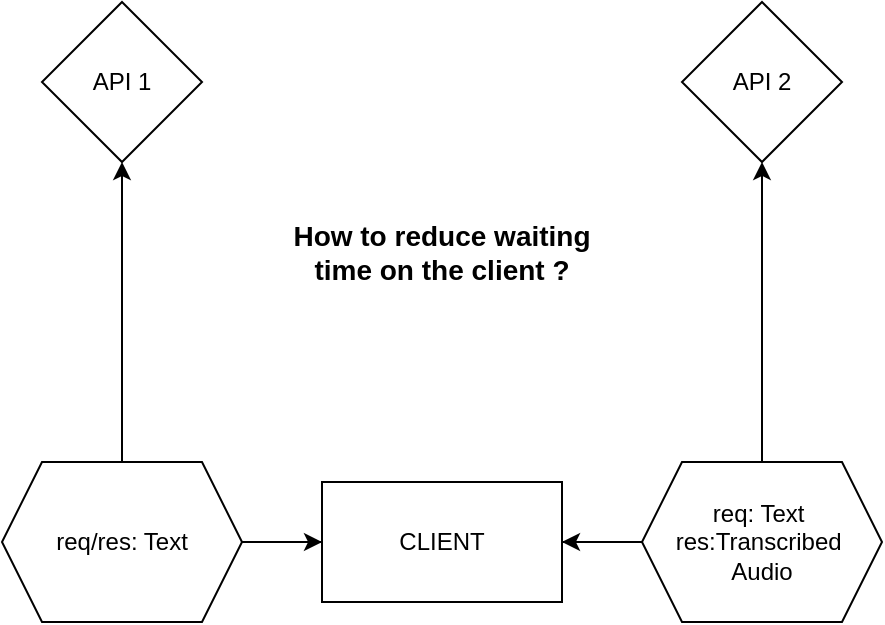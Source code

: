 <mxfile version="24.2.5" type="github">
  <diagram name="Страница — 1" id="Yu0iMR2IUlxV8wK-VmuY">
    <mxGraphModel dx="1434" dy="810" grid="1" gridSize="10" guides="1" tooltips="1" connect="1" arrows="1" fold="1" page="1" pageScale="1" pageWidth="827" pageHeight="1169" math="0" shadow="0">
      <root>
        <mxCell id="0" />
        <mxCell id="1" parent="0" />
        <mxCell id="uYK3HDB5RP-4Jm5CZakB-5" style="edgeStyle=orthogonalEdgeStyle;rounded=0;orthogonalLoop=1;jettySize=auto;html=1;exitX=0;exitY=0.5;exitDx=0;exitDy=0;entryX=0.5;entryY=1;entryDx=0;entryDy=0;" edge="1" parent="1" source="uYK3HDB5RP-4Jm5CZakB-1" target="uYK3HDB5RP-4Jm5CZakB-4">
          <mxGeometry relative="1" as="geometry" />
        </mxCell>
        <mxCell id="uYK3HDB5RP-4Jm5CZakB-8" style="edgeStyle=orthogonalEdgeStyle;rounded=0;orthogonalLoop=1;jettySize=auto;html=1;exitX=1;exitY=0.5;exitDx=0;exitDy=0;entryX=0.5;entryY=1;entryDx=0;entryDy=0;" edge="1" parent="1" source="uYK3HDB5RP-4Jm5CZakB-1" target="uYK3HDB5RP-4Jm5CZakB-3">
          <mxGeometry relative="1" as="geometry" />
        </mxCell>
        <mxCell id="uYK3HDB5RP-4Jm5CZakB-1" value="CLIENT" style="rounded=0;whiteSpace=wrap;html=1;" vertex="1" parent="1">
          <mxGeometry x="340" y="400" width="120" height="60" as="geometry" />
        </mxCell>
        <mxCell id="uYK3HDB5RP-4Jm5CZakB-3" value="API 2" style="rhombus;whiteSpace=wrap;html=1;" vertex="1" parent="1">
          <mxGeometry x="520" y="160" width="80" height="80" as="geometry" />
        </mxCell>
        <mxCell id="uYK3HDB5RP-4Jm5CZakB-4" value="API 1" style="rhombus;whiteSpace=wrap;html=1;" vertex="1" parent="1">
          <mxGeometry x="200" y="160" width="80" height="80" as="geometry" />
        </mxCell>
        <mxCell id="uYK3HDB5RP-4Jm5CZakB-7" value="" style="edgeStyle=orthogonalEdgeStyle;rounded=0;orthogonalLoop=1;jettySize=auto;html=1;" edge="1" parent="1" source="uYK3HDB5RP-4Jm5CZakB-6" target="uYK3HDB5RP-4Jm5CZakB-1">
          <mxGeometry relative="1" as="geometry" />
        </mxCell>
        <mxCell id="uYK3HDB5RP-4Jm5CZakB-6" value="req/res: Text" style="shape=hexagon;perimeter=hexagonPerimeter2;whiteSpace=wrap;html=1;fixedSize=1;" vertex="1" parent="1">
          <mxGeometry x="180" y="390" width="120" height="80" as="geometry" />
        </mxCell>
        <mxCell id="uYK3HDB5RP-4Jm5CZakB-11" value="" style="edgeStyle=orthogonalEdgeStyle;rounded=0;orthogonalLoop=1;jettySize=auto;html=1;" edge="1" parent="1" source="uYK3HDB5RP-4Jm5CZakB-9" target="uYK3HDB5RP-4Jm5CZakB-1">
          <mxGeometry relative="1" as="geometry" />
        </mxCell>
        <mxCell id="uYK3HDB5RP-4Jm5CZakB-9" value="req: Text&amp;nbsp;&lt;div&gt;res:Transcribed&amp;nbsp;&lt;/div&gt;&lt;div&gt;Audio&lt;/div&gt;" style="shape=hexagon;perimeter=hexagonPerimeter2;whiteSpace=wrap;html=1;fixedSize=1;" vertex="1" parent="1">
          <mxGeometry x="500" y="390" width="120" height="80" as="geometry" />
        </mxCell>
        <mxCell id="uYK3HDB5RP-4Jm5CZakB-12" value="&lt;font style=&quot;font-size: 14px;&quot;&gt;&lt;b&gt;How to reduce waiting time on the client ?&lt;/b&gt;&lt;/font&gt;" style="text;html=1;align=center;verticalAlign=middle;whiteSpace=wrap;rounded=0;" vertex="1" parent="1">
          <mxGeometry x="320" y="250" width="160" height="70" as="geometry" />
        </mxCell>
      </root>
    </mxGraphModel>
  </diagram>
</mxfile>
